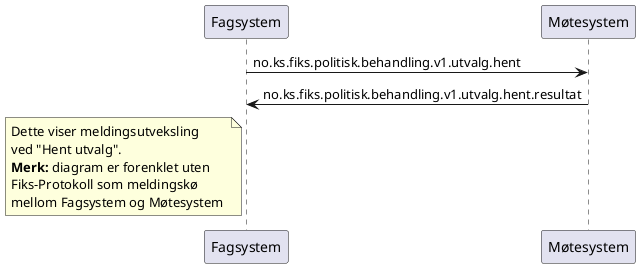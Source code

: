 @startuml
participant Fagsystem as "Fagsystem"
participant Møtesystem as "Møtesystem"

Fagsystem -> Møtesystem : no.ks.fiks.politisk.behandling.v1.utvalg.hent
Fagsystem <- Møtesystem : no.ks.fiks.politisk.behandling.v1.utvalg.hent.resultat

note left of Fagsystem
Dette viser meldingsutveksling
ved "Hent utvalg".
**Merk:** diagram er forenklet uten
Fiks-Protokoll som meldingskø
mellom Fagsystem og Møtesystem 
end note

@enduml
